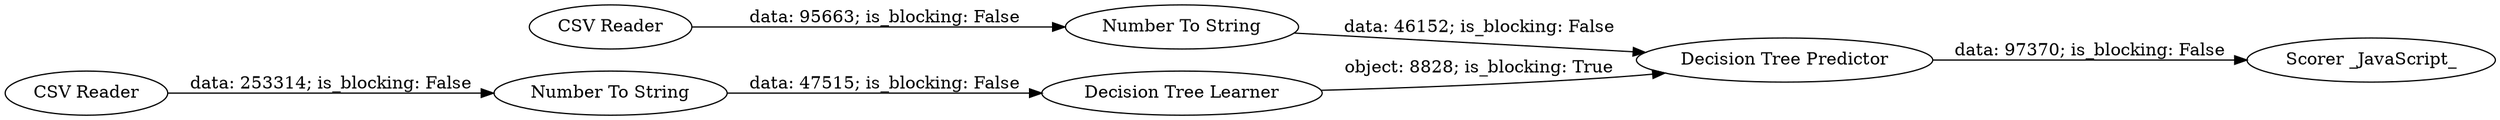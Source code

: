 digraph {
	"4197064334064652720_2" [label="Number To String"]
	"4197064334064652720_6" [label="Number To String"]
	"4197064334064652720_5" [label="CSV Reader"]
	"4197064334064652720_1" [label="CSV Reader"]
	"4197064334064652720_3" [label="Decision Tree Learner"]
	"4197064334064652720_4" [label="Decision Tree Predictor"]
	"4197064334064652720_7" [label="Scorer _JavaScript_"]
	"4197064334064652720_3" -> "4197064334064652720_4" [label="object: 8828; is_blocking: True"]
	"4197064334064652720_2" -> "4197064334064652720_3" [label="data: 47515; is_blocking: False"]
	"4197064334064652720_4" -> "4197064334064652720_7" [label="data: 97370; is_blocking: False"]
	"4197064334064652720_6" -> "4197064334064652720_4" [label="data: 46152; is_blocking: False"]
	"4197064334064652720_5" -> "4197064334064652720_6" [label="data: 95663; is_blocking: False"]
	"4197064334064652720_1" -> "4197064334064652720_2" [label="data: 253314; is_blocking: False"]
	rankdir=LR
}
